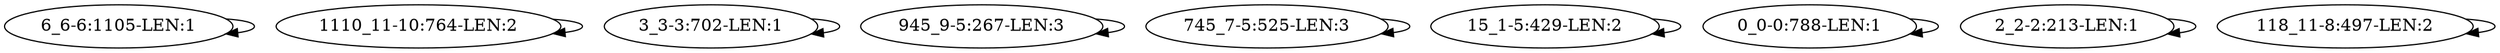 digraph G {
    "6_6-6:1105-LEN:1" -> "6_6-6:1105-LEN:1";
    "1110_11-10:764-LEN:2" -> "1110_11-10:764-LEN:2";
    "3_3-3:702-LEN:1" -> "3_3-3:702-LEN:1";
    "945_9-5:267-LEN:3" -> "945_9-5:267-LEN:3";
    "745_7-5:525-LEN:3" -> "745_7-5:525-LEN:3";
    "15_1-5:429-LEN:2" -> "15_1-5:429-LEN:2";
    "0_0-0:788-LEN:1" -> "0_0-0:788-LEN:1";
    "2_2-2:213-LEN:1" -> "2_2-2:213-LEN:1";
    "118_11-8:497-LEN:2" -> "118_11-8:497-LEN:2";
}
